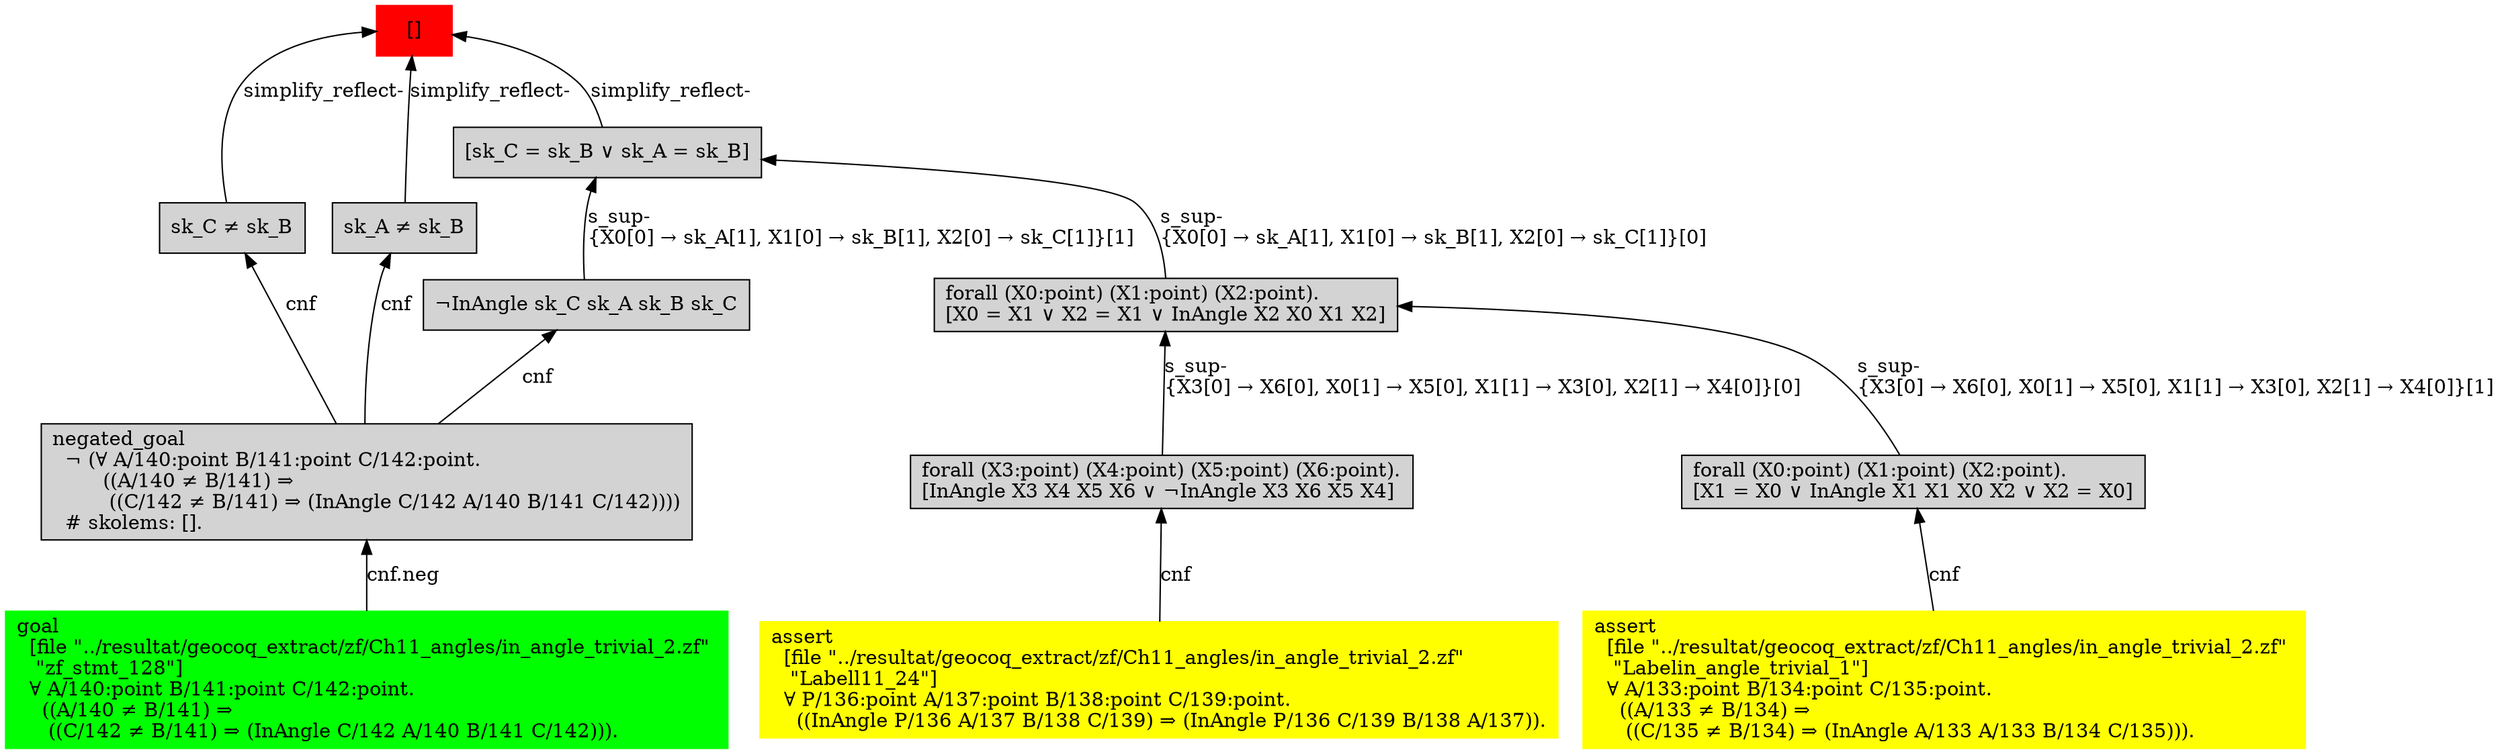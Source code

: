 digraph "unsat_graph" {
  vertex_0 [color=red, label="[]", shape=box, style=filled];
  vertex_0 -> vertex_1 [label="simplify_reflect-", dir="back"];
  vertex_1 [shape=box, label="sk_C ≠ sk_B\l", style=filled];
  vertex_1 -> vertex_2 [label="cnf", dir="back"];
  vertex_2 [shape=box, label="negated_goal\l  ¬ (∀ A/140:point B/141:point C/142:point.\l        ((A/140 ≠ B/141) ⇒\l         ((C/142 ≠ B/141) ⇒ (InAngle C/142 A/140 B/141 C/142))))\l  # skolems: [].\l", style=filled];
  vertex_2 -> vertex_3 [label="cnf.neg", dir="back"];
  vertex_3 [color=green, shape=box, label="goal\l  [file \"../resultat/geocoq_extract/zf/Ch11_angles/in_angle_trivial_2.zf\" \l   \"zf_stmt_128\"]\l  ∀ A/140:point B/141:point C/142:point.\l    ((A/140 ≠ B/141) ⇒\l     ((C/142 ≠ B/141) ⇒ (InAngle C/142 A/140 B/141 C/142))).\l", style=filled];
  vertex_0 -> vertex_4 [label="simplify_reflect-", dir="back"];
  vertex_4 [shape=box, label="sk_A ≠ sk_B\l", style=filled];
  vertex_4 -> vertex_2 [label="cnf", dir="back"];
  vertex_0 -> vertex_5 [label="simplify_reflect-", dir="back"];
  vertex_5 [shape=box, label="[sk_C = sk_B ∨ sk_A = sk_B]\l", style=filled];
  vertex_5 -> vertex_6 [label="s_sup-\l\{X0[0] → sk_A[1], X1[0] → sk_B[1], X2[0] → sk_C[1]\}[1]\l", dir="back"];
  vertex_6 [shape=box, label="¬InAngle sk_C sk_A sk_B sk_C\l", style=filled];
  vertex_6 -> vertex_2 [label="cnf", dir="back"];
  vertex_5 -> vertex_7 [label="s_sup-\l\{X0[0] → sk_A[1], X1[0] → sk_B[1], X2[0] → sk_C[1]\}[0]\l", dir="back"];
  vertex_7 [shape=box, label="forall (X0:point) (X1:point) (X2:point).\l[X0 = X1 ∨ X2 = X1 ∨ InAngle X2 X0 X1 X2]\l", style=filled];
  vertex_7 -> vertex_8 [label="s_sup-\l\{X3[0] → X6[0], X0[1] → X5[0], X1[1] → X3[0], X2[1] → X4[0]\}[0]\l", dir="back"];
  vertex_8 [shape=box, label="forall (X3:point) (X4:point) (X5:point) (X6:point).\l[InAngle X3 X4 X5 X6 ∨ ¬InAngle X3 X6 X5 X4]\l", style=filled];
  vertex_8 -> vertex_9 [label="cnf", dir="back"];
  vertex_9 [color=yellow, shape=box, label="assert\l  [file \"../resultat/geocoq_extract/zf/Ch11_angles/in_angle_trivial_2.zf\" \l   \"Labell11_24\"]\l  ∀ P/136:point A/137:point B/138:point C/139:point.\l    ((InAngle P/136 A/137 B/138 C/139) ⇒ (InAngle P/136 C/139 B/138 A/137)).\l", style=filled];
  vertex_7 -> vertex_10 [label="s_sup-\l\{X3[0] → X6[0], X0[1] → X5[0], X1[1] → X3[0], X2[1] → X4[0]\}[1]\l", dir="back"];
  vertex_10 [shape=box, label="forall (X0:point) (X1:point) (X2:point).\l[X1 = X0 ∨ InAngle X1 X1 X0 X2 ∨ X2 = X0]\l", style=filled];
  vertex_10 -> vertex_11 [label="cnf", dir="back"];
  vertex_11 [color=yellow, shape=box, label="assert\l  [file \"../resultat/geocoq_extract/zf/Ch11_angles/in_angle_trivial_2.zf\" \l   \"Labelin_angle_trivial_1\"]\l  ∀ A/133:point B/134:point C/135:point.\l    ((A/133 ≠ B/134) ⇒\l     ((C/135 ≠ B/134) ⇒ (InAngle A/133 A/133 B/134 C/135))).\l", style=filled];
  }


